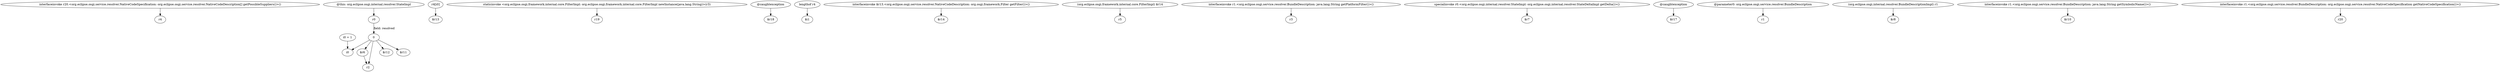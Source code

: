 digraph g {
0[label="interfaceinvoke r20.<org.eclipse.osgi.service.resolver.NativeCodeSpecification: org.eclipse.osgi.service.resolver.NativeCodeDescription[] getPossibleSuppliers()>()"]
1[label="r4"]
0->1[label=""]
2[label="0"]
3[label="$r6"]
2->3[label=""]
4[label="r4[i0]"]
5[label="$r13"]
4->5[label=""]
6[label="staticinvoke <org.eclipse.osgi.framework.internal.core.FilterImpl: org.eclipse.osgi.framework.internal.core.FilterImpl newInstance(java.lang.String)>(r3)"]
7[label="r19"]
6->7[label=""]
8[label="r2"]
2->8[label=""]
9[label="@caughtexception"]
10[label="$r18"]
9->10[label=""]
11[label="@this: org.eclipse.osgi.internal.resolver.StateImpl"]
12[label="r0"]
11->12[label=""]
12->2[label="field: resolved"]
13[label="lengthof r4"]
14[label="$i1"]
13->14[label=""]
15[label="interfaceinvoke $r13.<org.eclipse.osgi.service.resolver.NativeCodeDescription: org.osgi.framework.Filter getFilter()>()"]
16[label="$r14"]
15->16[label=""]
17[label="$r12"]
2->17[label=""]
18[label="(org.eclipse.osgi.framework.internal.core.FilterImpl) $r14"]
19[label="r5"]
18->19[label=""]
20[label="interfaceinvoke r1.<org.eclipse.osgi.service.resolver.BundleDescription: java.lang.String getPlatformFilter()>()"]
21[label="r3"]
20->21[label=""]
22[label="specialinvoke r0.<org.eclipse.osgi.internal.resolver.StateImpl: org.eclipse.osgi.internal.resolver.StateDeltaImpl getDelta()>()"]
23[label="$r7"]
22->23[label=""]
3->8[label=""]
24[label="@caughtexception"]
25[label="$r17"]
24->25[label=""]
26[label="i0"]
2->26[label=""]
27[label="@parameter0: org.eclipse.osgi.service.resolver.BundleDescription"]
28[label="r1"]
27->28[label=""]
29[label="i0 + 1"]
29->26[label=""]
30[label="(org.eclipse.osgi.internal.resolver.BundleDescriptionImpl) r1"]
31[label="$r8"]
30->31[label=""]
32[label="interfaceinvoke r1.<org.eclipse.osgi.service.resolver.BundleDescription: java.lang.String getSymbolicName()>()"]
33[label="$r10"]
32->33[label=""]
34[label="$r11"]
2->34[label=""]
35[label="interfaceinvoke r1.<org.eclipse.osgi.service.resolver.BundleDescription: org.eclipse.osgi.service.resolver.NativeCodeSpecification getNativeCodeSpecification()>()"]
36[label="r20"]
35->36[label=""]
}